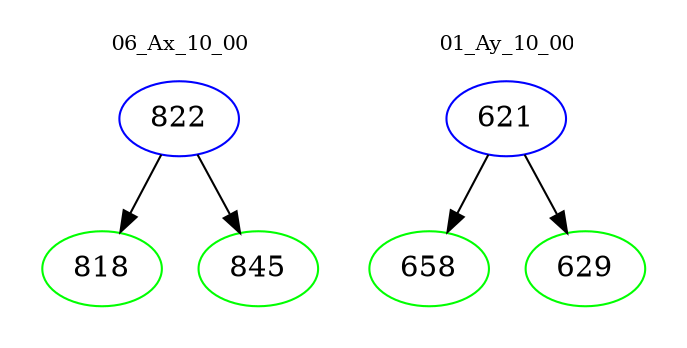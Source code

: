 digraph{
subgraph cluster_0 {
color = white
label = "06_Ax_10_00";
fontsize=10;
T0_822 [label="822", color="blue"]
T0_822 -> T0_818 [color="black"]
T0_818 [label="818", color="green"]
T0_822 -> T0_845 [color="black"]
T0_845 [label="845", color="green"]
}
subgraph cluster_1 {
color = white
label = "01_Ay_10_00";
fontsize=10;
T1_621 [label="621", color="blue"]
T1_621 -> T1_658 [color="black"]
T1_658 [label="658", color="green"]
T1_621 -> T1_629 [color="black"]
T1_629 [label="629", color="green"]
}
}
